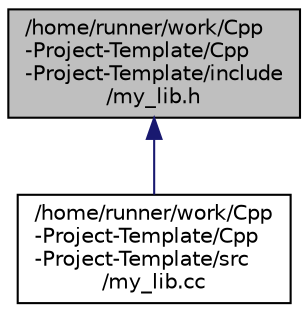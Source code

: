 digraph "/home/runner/work/Cpp-Project-Template/Cpp-Project-Template/include/my_lib.h"
{
  edge [fontname="Helvetica",fontsize="10",labelfontname="Helvetica",labelfontsize="10"];
  node [fontname="Helvetica",fontsize="10",shape=record];
  Node3 [label="/home/runner/work/Cpp\l-Project-Template/Cpp\l-Project-Template/include\l/my_lib.h",height=0.2,width=0.4,color="black", fillcolor="grey75", style="filled", fontcolor="black"];
  Node3 -> Node4 [dir="back",color="midnightblue",fontsize="10",style="solid",fontname="Helvetica"];
  Node4 [label="/home/runner/work/Cpp\l-Project-Template/Cpp\l-Project-Template/src\l/my_lib.cc",height=0.2,width=0.4,color="black", fillcolor="white", style="filled",URL="$my__lib_8cc.html"];
}
